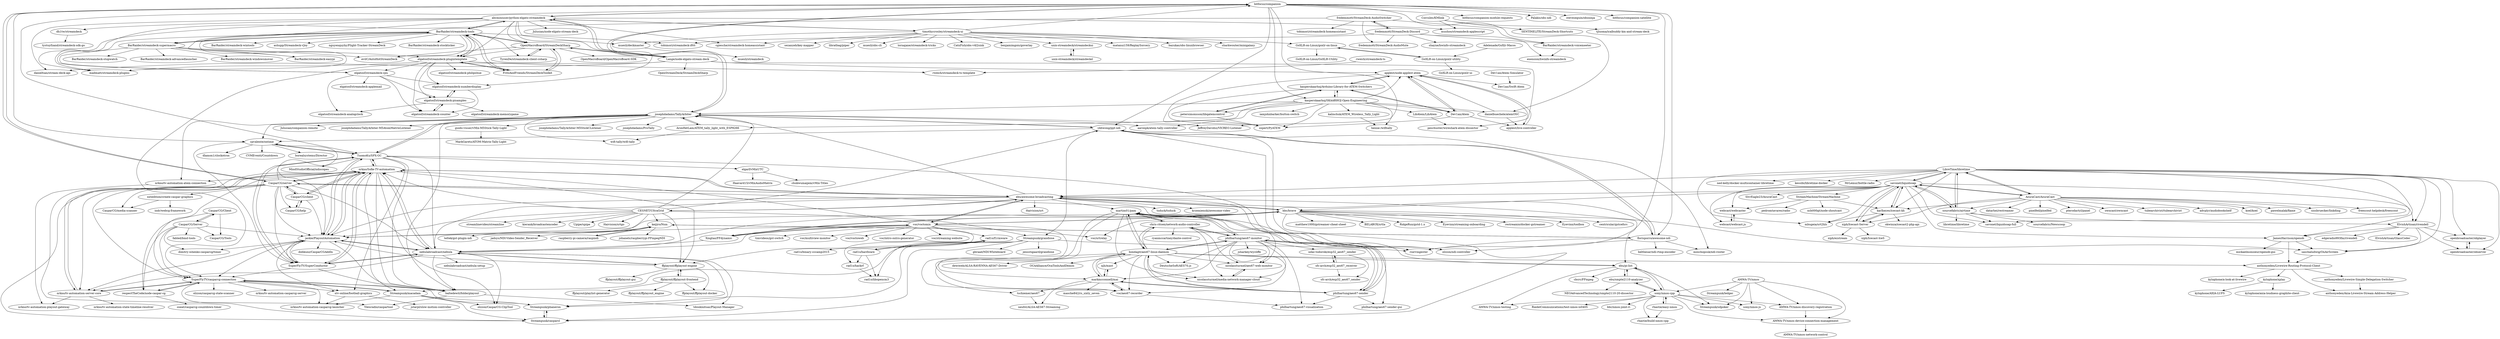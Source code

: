 digraph G {
"bitfocus/companion" -> "josephdadams/TallyArbiter"
"bitfocus/companion" -> "bitfocus/companion-module-requests"
"bitfocus/companion" -> "CasparCG/server"
"bitfocus/companion" -> "ykhwong/ppt-ndi"
"bitfocus/companion" -> "TuomoKu/SPX-GC"
"bitfocus/companion" -> "cpvalente/ontime"
"bitfocus/companion" -> "abcminiuser/python-elgato-streamdeck"
"bitfocus/companion" -> "JeffreyDavidsz/VICREO-Listener"
"bitfocus/companion" -> "danielbuechele/atemOSC"
"bitfocus/companion" -> "kasperskaarhoj/SKAARHOJ-Open-Engineering"
"bitfocus/companion" -> "Palakis/obs-ndi" ["e"=1]
"bitfocus/companion" -> "rse/vingester" ["e"=1]
"bitfocus/companion" -> "florisporro/awesome-ndi"
"bitfocus/companion" -> "steveseguin/obsninja" ["e"=1]
"bitfocus/companion" -> "bitfocus/companion-satellite"
"fredemmott/StreamDeck-AudioSwitcher" -> "fredemmott/StreamDeck-AudioMute"
"fredemmott/StreamDeck-AudioSwitcher" -> "fredemmott/StreamDeck-Discord"
"fredemmott/StreamDeck-AudioSwitcher" -> "BarRaider/streamdeck-voicemeeter"
"fredemmott/StreamDeck-AudioSwitcher" -> "madmatt/streamdeck-plugins"
"fredemmott/StreamDeck-AudioSwitcher" -> "tobimori/streamdeck-homeassistant" ["e"=1]
"BarRaider/streamdeck-tools" -> "OpenMacroBoard/StreamDeckSharp"
"BarRaider/streamdeck-tools" -> "elgatosf/streamdeck-plugintemplate"
"BarRaider/streamdeck-tools" -> "TyrenDe/streamdeck-client-csharp"
"BarRaider/streamdeck-tools" -> "BarRaider/streamdeck-supermacro"
"BarRaider/streamdeck-tools" -> "FritzAndFriends/StreamDeckToolkit"
"BarRaider/streamdeck-tools" -> "BarRaider/streamdeck-wintools"
"BarRaider/streamdeck-tools" -> "BarRaider/streamdeck-easypi"
"BarRaider/streamdeck-tools" -> "ashupp/Streamdeck-vJoy" ["e"=1]
"BarRaider/streamdeck-tools" -> "evilC/AutoHotStreamDeck"
"BarRaider/streamdeck-tools" -> "nguyenquyhy/Flight-Tracker-StreamDeck" ["e"=1]
"BarRaider/streamdeck-tools" -> "madmatt/streamdeck-plugins"
"BarRaider/streamdeck-tools" -> "tobimori/streamdeck-ifttt"
"BarRaider/streamdeck-tools" -> "elgatosf/streamdeck-cpu"
"BarRaider/streamdeck-tools" -> "BarRaider/streamdeck-stockticker"
"BarRaider/streamdeck-tools" -> "abcminiuser/python-elgato-streamdeck"
"rweich/streamdeck-ts" -> "rweich/streamdeck-ts-template"
"savonet/liquidsoap" -> "karlheyes/icecast-kh"
"savonet/liquidsoap" -> "LibreTime/libretime"
"savonet/liquidsoap" -> "xiph/Icecast-Server"
"savonet/liquidsoap" -> "AzuraCast/AzuraCast"
"savonet/liquidsoap" -> "savonet/liquidsoap-full"
"savonet/liquidsoap" -> "mbugeia/srt2hls"
"savonet/liquidsoap" -> "webcast/webcaster"
"savonet/liquidsoap" -> "sourcefabric/airtime"
"savonet/liquidsoap" -> "ebu/awesome-broadcasting"
"savonet/liquidsoap" -> "StreamMachine/StreamMachine"
"savonet/liquidsoap" -> "ElvishArtisan/rivendell"
"savonet/liquidsoap" -> "webcast/webcast.js"
"savonet/liquidsoap" -> "JamesHarrison/openob"
"savonet/liquidsoap" -> "bbc/brave"
"savonet/liquidsoap" -> "SlvrEagle23/AzuraCast"
"AzuraCast/AzuraCast" -> "LibreTime/libretime"
"AzuraCast/AzuraCast" -> "savonet/liquidsoap"
"AzuraCast/AzuraCast" -> "pterodactyl/panel" ["e"=1]
"AzuraCast/AzuraCast" -> "sourcefabric/airtime"
"AzuraCast/AzuraCast" -> "owncast/owncast" ["e"=1]
"AzuraCast/AzuraCast" -> "karlheyes/icecast-kh"
"AzuraCast/AzuraCast" -> "tubearchivist/tubearchivist" ["e"=1]
"AzuraCast/AzuraCast" -> "advplyr/audiobookshelf" ["e"=1]
"AzuraCast/AzuraCast" -> "koel/koel" ["e"=1]
"AzuraCast/AzuraCast" -> "pawelmalak/flame" ["e"=1]
"AzuraCast/AzuraCast" -> "sissbruecker/linkding" ["e"=1]
"AzuraCast/AzuraCast" -> "freescout-helpdesk/freescout" ["e"=1]
"AzuraCast/AzuraCast" -> "datarhei/restreamer" ["e"=1]
"AzuraCast/AzuraCast" -> "xiph/Icecast-Server"
"AzuraCast/AzuraCast" -> "pixelfed/pixelfed" ["e"=1]
"LibreTime/libretime" -> "sourcefabric/airtime"
"LibreTime/libretime" -> "savonet/liquidsoap"
"LibreTime/libretime" -> "ned-kelly/docker-multicontainer-libretime"
"LibreTime/libretime" -> "AzuraCast/AzuraCast"
"LibreTime/libretime" -> "ElvishArtisan/rivendell"
"LibreTime/libretime" -> "kessibi/libretime-docker"
"LibreTime/libretime" -> "karlheyes/icecast-kh"
"LibreTime/libretime" -> "JamesHarrison/openob"
"LibreTime/libretime" -> "mbugeia/srt2hls"
"LibreTime/libretime" -> "openbroadcaster/obplayer"
"LibreTime/libretime" -> "saschaludwig/OnAirScreen"
"LibreTime/libretime" -> "ebu/awesome-broadcasting"
"LibreTime/libretime" -> "openbroadcaster/observer"
"LibreTime/libretime" -> "savonet/liquidsoap-full"
"LibreTime/libretime" -> "MrLemur/bottle-radio"
"ebu/awesome-broadcasting" -> "nrkno/Sofie-TV-automation"
"ebu/awesome-broadcasting" -> "jaskie/PlayoutAutomation"
"ebu/awesome-broadcasting" -> "bbc/brave"
"ebu/awesome-broadcasting" -> "ebu/pi-list"
"ebu/awesome-broadcasting" -> "CasparCG/server"
"ebu/awesome-broadcasting" -> "tsduck/tsduck" ["e"=1]
"ebu/awesome-broadcasting" -> "krzemienski/awesome-video" ["e"=1]
"ebu/awesome-broadcasting" -> "nebulabroadcast/nebula"
"ebu/awesome-broadcasting" -> "Haivision/srt" ["e"=1]
"ebu/awesome-broadcasting" -> "voc/voctomix"
"ebu/awesome-broadcasting" -> "saschaludwig/OnAirScreen"
"ebu/awesome-broadcasting" -> "florisporro/awesome-ndi"
"ebu/awesome-broadcasting" -> "martim01/pam"
"ebu/awesome-broadcasting" -> "CESNET/UltraGrid"
"ebu/awesome-broadcasting" -> "josephdadams/TallyArbiter"
"rad1o/f1rmware" -> "rad1o/hardware"
"rad1o/f1rmware" -> "rad1o/binary-cccamp2015"
"rad1o/f1rmware" -> "rad1o/hackrf"
"rad1o/f1rmware" -> "rad1o/libopencm3"
"sourcefabric/airtime" -> "LibreTime/libretime"
"sourcefabric/airtime" -> "ElvishArtisan/rivendell"
"sourcefabric/airtime" -> "savonet/liquidsoap-full"
"sourcefabric/airtime" -> "savonet/liquidsoap"
"sourcefabric/airtime" -> "sourcefabric/Newscoop" ["e"=1]
"sourcefabric/airtime" -> "libretime/libretime"
"ElvishArtisan/rivendell" -> "edgeradio993fm/rivendell"
"ElvishArtisan/rivendell" -> "ElvishArtisan/GlassCoder"
"ElvishArtisan/rivendell" -> "openbroadcaster/observer"
"ElvishArtisan/rivendell" -> "openbroadcaster/obplayer"
"ElvishArtisan/rivendell" -> "JamesHarrison/openob"
"ElvishArtisan/rivendell" -> "saschaludwig/OnAirScreen"
"ffplayout/ffplayout-frontend" -> "ffplayout/ffplayout-engine"
"ffplayout/ffplayout-frontend" -> "ffplayout/playlist-generator"
"ffplayout/ffplayout-frontend" -> "ffplayout/ffplayout-docker"
"ffplayout/ffplayout-frontend" -> "ffplayout/ffplayout_engine"
"Streampunk/macadam" -> "SuperFlyTV/casparcg-connection"
"Streampunk/macadam" -> "olzzon/CasparCG-ClipTool"
"Streampunk/macadam" -> "Streampunk/phaneron"
"Streampunk/macadam" -> "Streampunk/casparcl"
"Streampunk/macadam" -> "nrkno/tv-automation-casparcg-launcher"
"Corcules/KMlink" -> "tjluoma/icalbuddy-km-and-stream-deck"
"Corcules/KMlink" -> "SENTINELITE/StreamDeck-Shortcuts"
"Corcules/KMlink" -> "mushoo/streamdeck-applescript"
"muesli/deckmaster" -> "muesli/streamdeck"
"ffplayout/ffplayout-engine" -> "ffplayout/ffplayout-frontend"
"ffplayout/ffplayout-engine" -> "ffplayout/ffplayout-gui"
"ffplayout/ffplayout-engine" -> "ffplayout/ffplayout-docker"
"ffplayout/ffplayout-engine" -> "nebulabroadcast/nebula"
"ffplayout/ffplayout-engine" -> "jaskie/PlayoutAutomation"
"Lange/node-elgato-stream-deck" -> "danieltian/stream-deck-api"
"Lange/node-elgato-stream-deck" -> "abcminiuser/python-elgato-streamdeck"
"Lange/node-elgato-stream-deck" -> "OpenStreamDeck/StreamDeckSharp"
"Lange/node-elgato-stream-deck" -> "SuperFlyTV/casparcg-connection"
"Lange/node-elgato-stream-deck" -> "OpenMacroBoard/StreamDeckSharp"
"Lange/node-elgato-stream-deck" -> "applest/node-applest-atem"
"Lange/node-elgato-stream-deck" -> "peschuster/wireshark-atem-dissector"
"abcminiuser/python-elgato-streamdeck" -> "timothycrosley/streamdeck-ui"
"abcminiuser/python-elgato-streamdeck" -> "Lange/node-elgato-stream-deck"
"abcminiuser/python-elgato-streamdeck" -> "elgatosf/streamdeck-plugintemplate"
"abcminiuser/python-elgato-streamdeck" -> "BarRaider/streamdeck-supermacro"
"abcminiuser/python-elgato-streamdeck" -> "OpenMacroBoard/StreamDeckSharp"
"abcminiuser/python-elgato-streamdeck" -> "BarRaider/streamdeck-tools"
"abcminiuser/python-elgato-streamdeck" -> "bitfocus/companion"
"abcminiuser/python-elgato-streamdeck" -> "muesli/deckmaster"
"abcminiuser/python-elgato-streamdeck" -> "cgiesche/streamdeck-homeassistant" ["e"=1]
"abcminiuser/python-elgato-streamdeck" -> "danieltian/stream-deck-api"
"abcminiuser/python-elgato-streamdeck" -> "mushoo/streamdeck-applescript"
"abcminiuser/python-elgato-streamdeck" -> "elgatosf/streamdeck-numberdisplay"
"abcminiuser/python-elgato-streamdeck" -> "Julusian/node-elgato-stream-deck"
"abcminiuser/python-elgato-streamdeck" -> "madmatt/streamdeck-plugins"
"abcminiuser/python-elgato-streamdeck" -> "dh1tw/streamdeck"
"sfc-arch/esp32_aes67_receiver" -> "sfc-arch/esp32_aes67_sender"
"sfc-arch/esp32_aes67_receiver" -> "ndac-todoroki/esp32_aes67_sender"
"CasparCG/Client" -> "CasparCG/Server"
"CasparCG/Client" -> "respectTheCode/node-caspar-cg"
"CasparCG/Client" -> "CasparCG/Tools"
"JamesHarrison/openob" -> "mickaelmonsieur/openob-gui"
"JamesHarrison/openob" -> "saschaludwig/OnAirScreen"
"JamesHarrison/openob" -> "anthonyeden/Livewire-Routing-Protocol-Client"
"GoXLR-on-Linux/goxlr-utility" -> "GoXLR-on-Linux/goxlr-on-linux"
"GoXLR-on-Linux/goxlr-utility" -> "GoXLR-on-Linux/goxlr-ui"
"CasparCG/server" -> "CasparCG/client"
"CasparCG/server" -> "nrkno/Sofie-TV-automation"
"CasparCG/server" -> "SuperFlyTV/SuperConductor"
"CasparCG/server" -> "CasparCG/help"
"CasparCG/server" -> "TuomoKu/SPX-GC"
"CasparCG/server" -> "nxtedition/create-caspar-graphics"
"CasparCG/server" -> "SuperFlyTV/casparcg-connection"
"CasparCG/server" -> "jaskie/PlayoutAutomation"
"CasparCG/server" -> "nrkno/tv-automation-server-core"
"CasparCG/server" -> "nebulabroadcast/nebula"
"CasparCG/server" -> "ebu/awesome-broadcasting"
"CasparCG/server" -> "bitfocus/companion"
"CasparCG/server" -> "olzzon/ndi-controller"
"CasparCG/server" -> "CasparCG/media-scanner"
"CasparCG/server" -> "Streampunk/casparcl"
"Xingtao/FFdynamic" -> "bbc/brave"
"Xingtao/FFdynamic" -> "voc/voctomix"
"Xingtao/FFdynamic" -> "nebulabroadcast/nebula"
"timothycrosley/streamdeck-ui" -> "abcminiuser/python-elgato-streamdeck"
"timothycrosley/streamdeck-ui" -> "muesli/deckmaster"
"timothycrosley/streamdeck-ui" -> "muesli/obs-cli" ["e"=1]
"timothycrosley/streamdeck-ui" -> "lornajane/streamdeck-tricks"
"timothycrosley/streamdeck-ui" -> "cgiesche/streamdeck-homeassistant" ["e"=1]
"timothycrosley/streamdeck-ui" -> "CatxFish/obs-v4l2sink" ["e"=1]
"timothycrosley/streamdeck-ui" -> "benjamimgois/goverlay" ["e"=1]
"timothycrosley/streamdeck-ui" -> "matanui159/ReplaySorcery" ["e"=1]
"timothycrosley/streamdeck-ui" -> "bitfocus/companion"
"timothycrosley/streamdeck-ui" -> "bazukas/obs-linuxbrowser" ["e"=1]
"timothycrosley/streamdeck-ui" -> "unix-streamdeck/streamdeckui"
"timothycrosley/streamdeck-ui" -> "sharkwouter/minigalaxy" ["e"=1]
"timothycrosley/streamdeck-ui" -> "sezanzeb/key-mapper" ["e"=1]
"timothycrosley/streamdeck-ui" -> "GoXLR-on-Linux/goxlr-on-linux"
"timothycrosley/streamdeck-ui" -> "libratbag/piper" ["e"=1]
"Streampunk/grandiose" -> "jensstigaard/grandiose"
"Streampunk/grandiose" -> "Streampunk/macadam"
"Streampunk/grandiose" -> "Streampunk/phaneron"
"Streampunk/grandiose" -> "rse/vingester" ["e"=1]
"Streampunk/grandiose" -> "gbraad/NDI-Whiteboard"
"Streampunk/grandiose" -> "Streampunk/casparcl"
"Streampunk/phaneron" -> "Streampunk/casparcl"
"fredemmott/StreamDeck-Discord" -> "fredemmott/StreamDeck-AudioSwitcher"
"fredemmott/StreamDeck-Discord" -> "fredemmott/StreamDeck-AudioMute"
"fredemmott/StreamDeck-Discord" -> "exension/hwinfo-streamdeck"
"fredemmott/StreamDeck-Discord" -> "BarRaider/streamdeck-voicemeeter"
"fredemmott/StreamDeck-Discord" -> "tobimori/streamdeck-ifttt"
"fredemmott/StreamDeck-Discord" -> "shayne/hwinfo-streamdeck"
"ykhwong/ppt-ndi" -> "florisporro/awesome-ndi"
"ykhwong/ppt-ndi" -> "josephdadams/TallyArbiter"
"ykhwong/ppt-ndi" -> "rse/vingester" ["e"=1]
"ykhwong/ppt-ndi" -> "olzzon/ndi-controller"
"ykhwong/ppt-ndi" -> "moschopsuk/ndi-router"
"ykhwong/ppt-ndi" -> "Streampunk/grandiose"
"ykhwong/ppt-ndi" -> "cpvalente/ontime"
"OpenMacroBoard/StreamDeckSharp" -> "TyrenDe/streamdeck-client-csharp"
"OpenMacroBoard/StreamDeckSharp" -> "BarRaider/streamdeck-tools"
"OpenMacroBoard/StreamDeckSharp" -> "FritzAndFriends/StreamDeckToolkit"
"OpenMacroBoard/StreamDeckSharp" -> "OpenMacroBoard/OpenMacroBoard.SDK"
"OpenMacroBoard/StreamDeckSharp" -> "evilC/AutoHotStreamDeck"
"OpenMacroBoard/StreamDeckSharp" -> "elgatosf/streamdeck-plugintemplate"
"OpenMacroBoard/StreamDeckSharp" -> "Lange/node-elgato-stream-deck"
"CasparCG/client" -> "CasparCG/server"
"CasparCG/client" -> "CasparCG/help"
"CasparCG/client" -> "nrkno/Sofie-TV-automation"
"CasparCG/client" -> "jaskie/PlayoutAutomation"
"CasparCG/help" -> "CasparCG/client"
"guido-visser/vMix-M5Stick-Tally-Light" -> "MarkGaretz/ATOM-Matrix-Tally-Light"
"elgatosf/streamdeck-plugintemplate" -> "elgatosf/streamdeck-pisamples"
"elgatosf/streamdeck-plugintemplate" -> "FritzAndFriends/StreamDeckToolkit"
"elgatosf/streamdeck-plugintemplate" -> "BarRaider/streamdeck-tools"
"elgatosf/streamdeck-plugintemplate" -> "elgatosf/streamdeck-cpu"
"elgatosf/streamdeck-plugintemplate" -> "elgatosf/streamdeck-counter"
"elgatosf/streamdeck-plugintemplate" -> "madmatt/streamdeck-plugins"
"elgatosf/streamdeck-plugintemplate" -> "elgatosf/streamdeck-numberdisplay"
"elgatosf/streamdeck-plugintemplate" -> "rweich/streamdeck-ts-template"
"elgatosf/streamdeck-plugintemplate" -> "elgatosf/streamdeck-philipshue" ["e"=1]
"chris-ritsen/network-audio-controller" -> "ryanmccartney/dante-control"
"chris-ritsen/network-audio-controller" -> "nicolassturmel/media-network-manager-cloud"
"chris-ritsen/network-audio-controller" -> "philhartung/aes67-monitor"
"chris-ritsen/network-audio-controller" -> "bondagit/aes67-linux-daemon"
"chris-ritsen/network-audio-controller" -> "martim01/pam"
"chris-ritsen/network-audio-controller" -> "nicolassturmel/aes67-web-monitor"
"xiph/Icecast-Server" -> "karlheyes/icecast-kh"
"xiph/Icecast-Server" -> "xiph/ezstream"
"xiph/Icecast-Server" -> "savonet/liquidsoap"
"xiph/Icecast-Server" -> "xiph/Icecast-IceS"
"voc/voctomix" -> "bbc/brave"
"voc/voctomix" -> "timvideos/gst-switch"
"voc/voctomix" -> "Xingtao/FFdynamic"
"voc/voctomix" -> "voc/multiview-monitor"
"voc/voctomix" -> "voc/voctoweb"
"voc/voctomix" -> "nrkno/Sofie-TV-automation"
"voc/voctomix" -> "ebu/awesome-broadcasting"
"voc/voctomix" -> "voc/srtrelay" ["e"=1]
"voc/voctomix" -> "ffplayout/ffplayout-engine"
"voc/voctomix" -> "jaskie/PlayoutAutomation"
"voc/voctomix" -> "rad1o/f1rmware"
"voc/voctomix" -> "voc/intro-outro-generator"
"voc/voctomix" -> "voc/streaming-website"
"voc/voctomix" -> "nebulabroadcast/nebula"
"voc/voctomix" -> "voc/aes67-recorder"
"CESNET/UltraGrid" -> "streamlinevideo/streamline" ["e"=1]
"CESNET/UltraGrid" -> "ykhwong/ppt-ndi"
"CESNET/UltraGrid" -> "josephdadams/TallyArbiter"
"CESNET/UltraGrid" -> "jaskie/PlayoutAutomation"
"CESNET/UltraGrid" -> "kierank/broadcastencoder" ["e"=1]
"CESNET/UltraGrid" -> "teltek/gst-plugin-ndi" ["e"=1]
"CESNET/UltraGrid" -> "Upipe/upipe"
"CESNET/UltraGrid" -> "ebu/awesome-broadcasting"
"CESNET/UltraGrid" -> "Haivision/srtgo" ["e"=1]
"CESNET/UltraGrid" -> "keijiro/Nsm"
"CESNET/UltraGrid" -> "ffplayout/ffplayout-engine"
"CESNET/UltraGrid" -> "Streampunk/grandiose"
"CESNET/UltraGrid" -> "nrkno/Sofie-TV-automation"
"nicolassturmel/media-network-manager-cloud" -> "nicolassturmel/aes67-web-monitor"
"philhartung/aes67-monitor" -> "philhartung/aes67-sender"
"philhartung/aes67-monitor" -> "bondagit/aes67-linux-daemon"
"philhartung/aes67-monitor" -> "philhartung/aes67-sender-gui"
"philhartung/aes67-monitor" -> "markmcconnell/mai"
"philhartung/aes67-monitor" -> "voc/aes67-recorder"
"philhartung/aes67-monitor" -> "nicolassturmel/aes67-web-monitor"
"philhartung/aes67-monitor" -> "philhartung/aes67-visualization"
"philhartung/aes67-monitor" -> "chris-ritsen/network-audio-controller"
"philhartung/aes67-monitor" -> "martim01/pam"
"philhartung/aes67-monitor" -> "jsharkey/wycliffe"
"philhartung/aes67-monitor" -> "ndac-todoroki/esp32_aes67_sender"
"philhartung/aes67-monitor" -> "DeutscheSoft/AES70.js"
"philhartung/aes67-monitor" -> "nicolassturmel/media-network-manager-cloud"
"voc/aes67-recorder" -> "markmcconnell/mai"
"voc/aes67-recorder" -> "philhartung/aes67-visualization"
"nxtedition/create-caspar-graphics" -> "CasparCG/media-scanner"
"nxtedition/create-caspar-graphics" -> "indr/webcg-framework"
"bbc/brave" -> "Xingtao/FFdynamic"
"bbc/brave" -> "voc/voctomix"
"bbc/brave" -> "voc/srtrelay" ["e"=1]
"bbc/brave" -> "matthew1000/gstreamer-cheat-sheet" ["e"=1]
"bbc/brave" -> "ebu/awesome-broadcasting"
"bbc/brave" -> "jaskie/PlayoutAutomation"
"bbc/brave" -> "BELABOX/srtla" ["e"=1]
"bbc/brave" -> "RidgeRun/gstd-1.x" ["e"=1]
"bbc/brave" -> "Eyevinn/streaming-onboarding" ["e"=1]
"bbc/brave" -> "restreamio/docker-gstreamer" ["e"=1]
"bbc/brave" -> "nebulabroadcast/nebula"
"bbc/brave" -> "Eyevinn/toolbox" ["e"=1]
"bbc/brave" -> "ebu/pi-list"
"bbc/brave" -> "Streampunk/casparcl"
"bbc/brave" -> "centricular/gstcefsrc"
"BarRaider/streamdeck-supermacro" -> "BarRaider/streamdeck-tools"
"BarRaider/streamdeck-supermacro" -> "BarRaider/streamdeck-advancedlauncher"
"BarRaider/streamdeck-supermacro" -> "elgatosf/streamdeck-plugintemplate"
"BarRaider/streamdeck-supermacro" -> "BarRaider/streamdeck-windowsmover"
"BarRaider/streamdeck-supermacro" -> "BarRaider/streamdeck-easypi"
"BarRaider/streamdeck-supermacro" -> "elgatosf/streamdeck-cpu"
"BarRaider/streamdeck-supermacro" -> "evilC/AutoHotStreamDeck"
"BarRaider/streamdeck-supermacro" -> "BarRaider/streamdeck-stopwatch"
"TuomoKu/SPX-GC" -> "SuperFlyTV/SuperConductor"
"TuomoKu/SPX-GC" -> "baltedewit/folderplayout"
"TuomoKu/SPX-GC" -> "nrkno/Sofie-TV-automation"
"TuomoKu/SPX-GC" -> "rse/vingester" ["e"=1]
"TuomoKu/SPX-GC" -> "jaskie/PlayoutAutomation"
"TuomoKu/SPX-GC" -> "elgarf/vMixUTC"
"TuomoKu/SPX-GC" -> "nebulabroadcast/nebula"
"TuomoKu/SPX-GC" -> "josephdadams/TallyArbiter"
"TuomoKu/SPX-GC" -> "cpvalente/ontime"
"TuomoKu/SPX-GC" -> "MindStudioOfficial/ndiscopes"
"TuomoKu/SPX-GC" -> "xtv-online/football-graphics"
"kasperskaarhoj/SKAARHOJ-Open-Engineering" -> "kasperskaarhoj/Arduino-Library-for-ATEM-Switchers"
"kasperskaarhoj/SKAARHOJ-Open-Engineering" -> "Dev1an/Atem"
"kasperskaarhoj/SKAARHOJ-Open-Engineering" -> "kalinchuk/ATEM_Wireless_Tally_Light"
"kasperskaarhoj/SKAARHOJ-Open-Engineering" -> "petersimonsson/libqatemcontrol"
"kasperskaarhoj/SKAARHOJ-Open-Engineering" -> "LibAtem/LibAtem"
"kasperskaarhoj/SKAARHOJ-Open-Engineering" -> "danielbuechele/atemOSC"
"kasperskaarhoj/SKAARHOJ-Open-Engineering" -> "henne-/wifitally"
"kasperskaarhoj/SKAARHOJ-Open-Engineering" -> "AronHetLam/ATEM_tally_light_with_ESP8266"
"kasperskaarhoj/SKAARHOJ-Open-Engineering" -> "iamjohnbarker/button-switch"
"kasperskaarhoj/SKAARHOJ-Open-Engineering" -> "josephdadams/TallyArbiter"
"kasperskaarhoj/SKAARHOJ-Open-Engineering" -> "applest/node-applest-atem"
"kasperskaarhoj/SKAARHOJ-Open-Engineering" -> "sxpert/PyATEM"
"kasperskaarhoj/SKAARHOJ-Open-Engineering" -> "aaronpk/atem-tally-controller"
"ebu/pi-list" -> "ebu/smpte2110-analyzer"
"ebu/pi-list" -> "sony/nmos-cpp"
"ebu/pi-list" -> "Streampunk/sdpoker"
"ebu/pi-list" -> "cbcrc/FFmpeg"
"ebu/pi-list" -> "AMWA-TV/nmos-testing"
"saschaludwig/OnAirScreen" -> "anthonyeden/Livewire-Routing-Protocol-Client"
"CasparCG/Server" -> "CasparCG/Client"
"CasparCG/Server" -> "respectTheCode/node-caspar-cg"
"CasparCG/Server" -> "SuperFlyTV/casparcg-connection"
"CasparCG/Server" -> "jaskie/PlayoutAutomation"
"CasparCG/Server" -> "CasparCG/Tools"
"CasparCG/Server" -> "dimitry-ishenko-casparcg/timer"
"CasparCG/Server" -> "fabled/bmd-tools"
"applest/node-applest-atem" -> "applest/live-controller"
"applest/node-applest-atem" -> "Dev1an/Atem"
"applest/node-applest-atem" -> "kasperskaarhoj/Arduino-Library-for-ATEM-Switchers"
"applest/node-applest-atem" -> "sxpert/PyATEM"
"applest/node-applest-atem" -> "Dev1an/Swift-Atem"
"jaskie/PlayoutAutomation" -> "baltedewit/folderplayout"
"jaskie/PlayoutAutomation" -> "nrkno/Sofie-TV-automation"
"jaskie/PlayoutAutomation" -> "nebulabroadcast/nebula"
"jaskie/PlayoutAutomation" -> "nrkno/tv-automation-server-core"
"jaskie/PlayoutAutomation" -> "SuperFlyTV/casparcg-connection"
"jaskie/PlayoutAutomation" -> "SuperFlyTV/SuperConductor"
"jaskie/PlayoutAutomation" -> "xtv-online/football-graphics"
"jaskie/PlayoutAutomation" -> "didikunz/CasparCGAddIn"
"jaskie/PlayoutAutomation" -> "TuomoKu/SPX-GC"
"jaskie/PlayoutAutomation" -> "dimitry-ishenko-casparcg/timer"
"respectTheCode/node-caspar-cg" -> "sneat/casparcg-countdown-timer"
"respectTheCode/node-caspar-cg" -> "SuperFlyTV/casparcg-connection"
"florisporro/awesome-ndi" -> "ykhwong/ppt-ndi"
"florisporro/awesome-ndi" -> "keijiro/Nsm"
"florisporro/awesome-ndi" -> "rse/vingester" ["e"=1]
"florisporro/awesome-ndi" -> "moschopsuk/ndi-router"
"florisporro/awesome-ndi" -> "belthesar/ndi-rtmp-encoder"
"florisporro/awesome-ndi" -> "olzzon/ndi-controller"
"nebulabroadcast/nebula" -> "jaskie/PlayoutAutomation"
"nebulabroadcast/nebula" -> "nrkno/Sofie-TV-automation"
"nebulabroadcast/nebula" -> "nebulabroadcast/nebula-setup"
"nebulabroadcast/nebula" -> "SuperFlyTV/SuperConductor"
"nebulabroadcast/nebula" -> "olzzon/CasparCG-ClipTool"
"nebulabroadcast/nebula" -> "nrkno/tv-automation-server-core"
"nebulabroadcast/nebula" -> "tdoukinitsas/Playout-Manager"
"nebulabroadcast/nebula" -> "ffplayout/ffplayout-engine"
"nebulabroadcast/nebula" -> "Streampunk/phaneron"
"nebulabroadcast/nebula" -> "baltedewit/folderplayout"
"nrkno/tv-automation-server-core" -> "nrkno/Sofie-TV-automation"
"nrkno/tv-automation-server-core" -> "SuperFlyTV/casparcg-connection"
"nrkno/tv-automation-server-core" -> "nrkno/tv-automation-playout-gateway"
"nrkno/tv-automation-server-core" -> "nrkno/tv-automation-state-timeline-resolver"
"xtv-online/football-graphics" -> "jstarpl/slow-motion-controller"
"xtv-online/football-graphics" -> "nrkno/tv-automation-casparcg-launcher"
"Dev1an/Atem-Simulator" -> "Dev1an/Swift-Atem"
"karlheyes/icecast-kh" -> "savonet/liquidsoap"
"karlheyes/icecast-kh" -> "xiph/Icecast-Server"
"karlheyes/icecast-kh" -> "mbugeia/srt2hls"
"karlheyes/icecast-kh" -> "okwinza/icecast2-php-api"
"BarRaider/streamdeck-voicemeeter" -> "exension/hwinfo-streamdeck"
"martim01/pam" -> "voc/aes67-recorder"
"martim01/pam" -> "nicolassturmel/aes67-web-monitor"
"martim01/pam" -> "bondagit/aes67-linux-daemon"
"martim01/pam" -> "markmcconnell/mai"
"martim01/pam" -> "nicolassturmel/media-network-manager-cloud"
"martim01/pam" -> "philhartung/aes67-sender"
"martim01/pam" -> "chris-ritsen/network-audio-controller"
"martim01/pam" -> "philhartung/aes67-monitor"
"rad1o/hardware" -> "rad1o/f1rmware"
"rad1o/hardware" -> "rad1o/libopencm3"
"rad1o/hardware" -> "rad1o/hackrf"
"anthonyeden/Livewire-Routing-Protocol-Client" -> "anthonyeden/Livewire-Simple-Delegation-Switcher"
"anthonyeden/Livewire-Routing-Protocol-Client" -> "anthonyeden/Axia-Livewire-Stream-Address-Helper"
"anthonyeden/Livewire-Routing-Protocol-Client" -> "kylophone/a-look-at-livewire"
"anthonyeden/Livewire-Routing-Protocol-Client" -> "kylophone/xplay"
"anthonyeden/Livewire-Simple-Delegation-Switcher" -> "anthonyeden/Axia-Livewire-Stream-Address-Helper"
"FritzAndFriends/StreamDeckToolkit" -> "elgatosf/streamdeck-plugintemplate"
"FritzAndFriends/StreamDeckToolkit" -> "OpenMacroBoard/StreamDeckSharp"
"FritzAndFriends/StreamDeckToolkit" -> "BarRaider/streamdeck-tools"
"danielbuechele/atemOSC" -> "applest/node-applest-atem"
"danielbuechele/atemOSC" -> "applest/live-controller"
"josephdadams/TallyArbiter" -> "josephdadams/TallyArbiter-M5StickCListener"
"josephdadams/TallyArbiter" -> "ykhwong/ppt-ndi"
"josephdadams/TallyArbiter" -> "josephdadams/ProTally"
"josephdadams/TallyArbiter" -> "baltedewit/folderplayout"
"josephdadams/TallyArbiter" -> "guido-visser/vMix-M5Stick-Tally-Light"
"josephdadams/TallyArbiter" -> "bitfocus/companion"
"josephdadams/TallyArbiter" -> "Julusian/companion-remote"
"josephdadams/TallyArbiter" -> "TuomoKu/SPX-GC"
"josephdadams/TallyArbiter" -> "wifi-tally/wifi-tally"
"josephdadams/TallyArbiter" -> "josephdadams/TallyArbiter-M5AtomMatrixListener"
"josephdadams/TallyArbiter" -> "cpvalente/ontime"
"josephdadams/TallyArbiter" -> "nrkno/tv-automation-atem-connection"
"josephdadams/TallyArbiter" -> "AronHetLam/ATEM_tally_light_with_ESP8266"
"josephdadams/TallyArbiter" -> "aaronpk/atem-tally-controller"
"josephdadams/TallyArbiter" -> "JeffreyDavidsz/VICREO-Listener"
"GoXLR-on-Linux/goxlr-on-linux" -> "GoXLR-on-Linux/goxlr-utility"
"GoXLR-on-Linux/goxlr-on-linux" -> "GoXLR-on-Linux/GoXLR-Utility"
"Adelenade/GoXlr-Macos" -> "GoXLR-on-Linux/goxlr-utility"
"TyrenDe/streamdeck-client-csharp" -> "OpenMacroBoard/StreamDeckSharp"
"StreamMachine/StreamMachine" -> "pedromtavares/radio" ["e"=1]
"StreamMachine/StreamMachine" -> "ncb000gt/node-shoutcast"
"StreamMachine/StreamMachine" -> "webcast/webcaster"
"StreamMachine/StreamMachine" -> "karlheyes/icecast-kh"
"elgatosf/streamdeck-numberdisplay" -> "elgatosf/streamdeck-pisamples"
"elgatosf/streamdeck-numberdisplay" -> "elgatosf/streamdeck-counter"
"AronHetLam/ATEM_tally_light_with_ESP8266" -> "wifi-tally/wifi-tally"
"AronHetLam/ATEM_tally_light_with_ESP8266" -> "josephdadams/TallyArbiter"
"openbroadcaster/obplayer" -> "openbroadcaster/observer"
"nrkno/tv-automation-atem-connection" -> "nrkno/tv-automation-playout-gateway"
"raspberry-pi-camera/raspindi" -> "keijiro/Nsm"
"nrkno/Sofie-TV-automation" -> "nrkno/tv-automation-server-core"
"nrkno/Sofie-TV-automation" -> "jaskie/PlayoutAutomation"
"nrkno/Sofie-TV-automation" -> "SuperFlyTV/SuperConductor"
"nrkno/Sofie-TV-automation" -> "nebulabroadcast/nebula"
"nrkno/Sofie-TV-automation" -> "SuperFlyTV/casparcg-connection"
"nrkno/Sofie-TV-automation" -> "baltedewit/folderplayout"
"nrkno/Sofie-TV-automation" -> "CasparCG/server"
"nrkno/Sofie-TV-automation" -> "CasparCG/client"
"nrkno/Sofie-TV-automation" -> "TuomoKu/SPX-GC"
"nrkno/Sofie-TV-automation" -> "Yleisradio/caspartool"
"nrkno/Sofie-TV-automation" -> "nrkno/tv-automation-atem-connection"
"nrkno/Sofie-TV-automation" -> "olzzon/CasparCG-ClipTool"
"nrkno/Sofie-TV-automation" -> "ffplayout/ffplayout-engine"
"nrkno/Sofie-TV-automation" -> "ebu/awesome-broadcasting"
"nrkno/Sofie-TV-automation" -> "Streampunk/macadam"
"SuperFlyTV/casparcg-connection" -> "respectTheCode/node-caspar-cg"
"SuperFlyTV/casparcg-connection" -> "nrkno/tv-automation-server-core"
"SuperFlyTV/casparcg-connection" -> "Streampunk/phaneron"
"SuperFlyTV/casparcg-connection" -> "Streampunk/casparcl"
"SuperFlyTV/casparcg-connection" -> "baltedewit/folderplayout"
"SuperFlyTV/casparcg-connection" -> "Streampunk/macadam"
"SuperFlyTV/casparcg-connection" -> "nrkno/tv-automation-casparcg-launcher"
"SuperFlyTV/casparcg-connection" -> "xtv-online/football-graphics"
"SuperFlyTV/casparcg-connection" -> "olzzon/casparcg-state-scanner"
"SuperFlyTV/casparcg-connection" -> "nrkno/tv-automation-casparcg-server"
"elgatosf/streamdeck-cpu" -> "elgatosf/streamdeck-counter"
"elgatosf/streamdeck-cpu" -> "elgatosf/streamdeck-pisamples"
"elgatosf/streamdeck-cpu" -> "elgatosf/streamdeck-analogclock"
"elgatosf/streamdeck-cpu" -> "elgatosf/streamdeck-numberdisplay"
"elgatosf/streamdeck-cpu" -> "elgatosf/streamdeck-applemail"
"cpvalente/ontime" -> "dlamon1/clockotron"
"cpvalente/ontime" -> "jaskie/PlayoutAutomation"
"cpvalente/ontime" -> "SuperFlyTV/SuperConductor"
"cpvalente/ontime" -> "CVMEventi/Countdown"
"cpvalente/ontime" -> "TuomoKu/SPX-GC"
"cpvalente/ontime" -> "borealsystems/Director"
"AMWA-TV/nmos" -> "AMWA-TV/nmos-discovery-registration"
"AMWA-TV/nmos" -> "AMWA-TV/nmos-device-connection-management"
"AMWA-TV/nmos" -> "Streampunk/ledger"
"AMWA-TV/nmos" -> "sony/nmos-cpp"
"AMWA-TV/nmos" -> "sony/nmos-js"
"AMWA-TV/nmos" -> "Streampunk/sdpoker"
"AMWA-TV/nmos-discovery-registration" -> "AMWA-TV/nmos-device-connection-management"
"dh1tw/streamdeck" -> "tystuyfzand/streamdeck-sdk-go"
"bondagit/aes67-linux-daemon" -> "markmcconnell/mai"
"bondagit/aes67-linux-daemon" -> "philhartung/aes67-monitor"
"bondagit/aes67-linux-daemon" -> "martim01/pam"
"bondagit/aes67-linux-daemon" -> "philhartung/aes67-sender"
"bondagit/aes67-linux-daemon" -> "voc/aes67-recorder"
"bondagit/aes67-linux-daemon" -> "dewiweb/ALSA-RAVENNA-AES67-Driver"
"bondagit/aes67-linux-daemon" -> "chris-ritsen/network-audio-controller"
"bondagit/aes67-linux-daemon" -> "njh/mast"
"bondagit/aes67-linux-daemon" -> "nicolassturmel/aes67-web-monitor"
"bondagit/aes67-linux-daemon" -> "nicolassturmel/media-network-manager-cloud"
"bondagit/aes67-linux-daemon" -> "tschiemer/aes67"
"bondagit/aes67-linux-daemon" -> "DeutscheSoft/AES70.js"
"bondagit/aes67-linux-daemon" -> "ebu/pi-list"
"bondagit/aes67-linux-daemon" -> "anthonyeden/Livewire-Routing-Protocol-Client"
"bondagit/aes67-linux-daemon" -> "OCAAlliance/OcaToolsAndDemos"
"markmcconnell/mai" -> "voc/aes67-recorder"
"markmcconnell/mai" -> "neufst/ALSA-AES67-Streaming"
"markmcconnell/mai" -> "tschiemer/aes67"
"markmcconnell/mai" -> "bondagit/aes67-linux-daemon"
"markmcconnell/mai" -> "philhartung/aes67-sender"
"markmcconnell/mai" -> "njh/mast"
"markmcconnell/mai" -> "masche842/rs_sixty_seven"
"philhartung/aes67-sender" -> "philhartung/aes67-monitor"
"philhartung/aes67-sender" -> "philhartung/aes67-sender-gui"
"philhartung/aes67-sender" -> "markmcconnell/mai"
"philhartung/aes67-sender" -> "bondagit/aes67-linux-daemon"
"philhartung/aes67-sender" -> "martim01/pam"
"philhartung/aes67-sender" -> "philhartung/aes67-visualization"
"unix-streamdeck/streamdeckd" -> "unix-streamdeck/streamdeckui"
"webcast/webcaster" -> "webcast/webcast.js"
"Dev1an/Atem" -> "applest/node-applest-atem"
"Dev1an/Atem" -> "sxpert/PyATEM"
"Dev1an/Atem" -> "kasperskaarhoj/Arduino-Library-for-ATEM-Switchers"
"Dev1an/Atem" -> "applest/live-controller"
"elgarf/vMixUTC" -> "chukwumaijem/vMix-Titles"
"elgarf/vMixUTC" -> "Haavard15/vMixAudioMatrix"
"SuperFlyTV/SuperConductor" -> "TuomoKu/SPX-GC"
"SuperFlyTV/SuperConductor" -> "baltedewit/folderplayout"
"SuperFlyTV/SuperConductor" -> "nrkno/Sofie-TV-automation"
"SuperFlyTV/SuperConductor" -> "SuperFlyTV/casparcg-connection"
"SuperFlyTV/SuperConductor" -> "nebulabroadcast/nebula"
"SuperFlyTV/SuperConductor" -> "jaskie/PlayoutAutomation"
"webcast/webcast.js" -> "webcast/webcaster"
"elgatosf/streamdeck-counter" -> "elgatosf/streamdeck-pisamples"
"elgatosf/streamdeck-pisamples" -> "elgatosf/streamdeck-counter"
"elgatosf/streamdeck-pisamples" -> "elgatosf/streamdeck-memorygame"
"elgatosf/streamdeck-pisamples" -> "elgatosf/streamdeck-analogclock"
"elgatosf/streamdeck-pisamples" -> "elgatosf/streamdeck-numberdisplay"
"LibAtem/LibAtem" -> "peschuster/wireshark-atem-dissector"
"keijiro/Nsm" -> "florisporro/awesome-ndi"
"keijiro/Nsm" -> "teltek/gst-plugin-ndi" ["e"=1]
"keijiro/Nsm" -> "johanels/raspberrypi-FFmpegNDI"
"keijiro/Nsm" -> "raspberry-pi-camera/raspindi"
"keijiro/Nsm" -> "jadsys/NDI-Video-Sender_Receiver"
"openbroadcaster/observer" -> "openbroadcaster/obplayer"
"njh/mast" -> "markmcconnell/mai"
"sony/nmos-cpp" -> "rhastie/easy-nmos"
"sony/nmos-cpp" -> "ebu/smpte2110-analyzer"
"sony/nmos-cpp" -> "ebu/pi-list"
"sony/nmos-cpp" -> "AMWA-TV/nmos-device-connection-management"
"sony/nmos-cpp" -> "sony/nmos-js"
"sony/nmos-cpp" -> "AMWA-TV/nmos-testing"
"sony/nmos-cpp" -> "AMWA-TV/nmos-discovery-registration"
"sony/nmos-cpp" -> "Streampunk/sdpoker"
"sony/nmos-cpp" -> "RiedelCommunications/test-nmos-is0405"
"sony/nmos-cpp" -> "bbc/nmos-joint-ri"
"sony/nmos-cpp" -> "rhastie/build-nmos-cpp"
"AMWA-TV/nmos-device-connection-management" -> "AMWA-TV/nmos-network-control"
"baltedewit/folderplayout" -> "tdoukinitsas/Playout-Manager"
"baltedewit/folderplayout" -> "Yleisradio/caspartool"
"rhastie/easy-nmos" -> "rhastie/build-nmos-cpp"
"rhastie/easy-nmos" -> "sony/nmos-cpp"
"Streampunk/casparcl" -> "Streampunk/phaneron"
"unix-streamdeck/streamdeckui" -> "unix-streamdeck/streamdeckd"
"ebu/smpte2110-analyzer" -> "ebu/pi-list"
"ebu/smpte2110-analyzer" -> "NEOAdvancedTechnology/smpte2110-20-dissector"
"ebu/smpte2110-analyzer" -> "sony/nmos-cpp"
"applest/live-controller" -> "applest/node-applest-atem"
"ndac-todoroki/esp32_aes67_sender" -> "sfc-arch/esp32_aes67_receiver"
"ndac-todoroki/esp32_aes67_sender" -> "sfc-arch/esp32_aes67_sender"
"petersimonsson/libqatemcontrol" -> "sxpert/PyATEM"
"petersimonsson/libqatemcontrol" -> "kasperskaarhoj/Arduino-Library-for-ATEM-Switchers"
"kylophone/xplay" -> "kylophone/axia-loudness-graphite-client"
"kylophone/xplay" -> "kylophone/AXIA-LUFS"
"nicolassturmel/aes67-web-monitor" -> "nicolassturmel/media-network-manager-cloud"
"tschiemer/aes67" -> "neufst/ALSA-AES67-Streaming"
"kasperskaarhoj/Arduino-Library-for-ATEM-Switchers" -> "Dev1an/Atem"
"kasperskaarhoj/Arduino-Library-for-ATEM-Switchers" -> "sxpert/PyATEM"
"kasperskaarhoj/Arduino-Library-for-ATEM-Switchers" -> "petersimonsson/libqatemcontrol"
"kasperskaarhoj/Arduino-Library-for-ATEM-Switchers" -> "applest/node-applest-atem"
"kasperskaarhoj/Arduino-Library-for-ATEM-Switchers" -> "kasperskaarhoj/SKAARHOJ-Open-Engineering"
"kalinchuk/ATEM_Wireless_Tally_Light" -> "henne-/wifitally"
"rad1o/hackrf" -> "rad1o/libopencm3"
"bitfocus/companion" ["l"="-36.002,-17.371"]
"josephdadams/TallyArbiter" ["l"="-35.956,-17.389"]
"bitfocus/companion-module-requests" ["l"="-36.036,-17.395"]
"CasparCG/server" ["l"="-35.917,-17.423"]
"ykhwong/ppt-ndi" ["l"="-35.956,-17.414"]
"TuomoKu/SPX-GC" ["l"="-35.908,-17.395"]
"cpvalente/ontime" ["l"="-35.931,-17.381"]
"abcminiuser/python-elgato-streamdeck" ["l"="-36.125,-17.34"]
"JeffreyDavidsz/VICREO-Listener" ["l"="-35.997,-17.395"]
"danielbuechele/atemOSC" ["l"="-36.019,-17.325"]
"kasperskaarhoj/SKAARHOJ-Open-Engineering" ["l"="-35.993,-17.316"]
"Palakis/obs-ndi" ["l"="-33.496,-16.46"]
"rse/vingester" ["l"="-33.459,-16.392"]
"florisporro/awesome-ndi" ["l"="-35.94,-17.401"]
"steveseguin/obsninja" ["l"="-33.488,-16.485"]
"bitfocus/companion-satellite" ["l"="-36.032,-17.369"]
"fredemmott/StreamDeck-AudioSwitcher" ["l"="-36.245,-17.257"]
"fredemmott/StreamDeck-AudioMute" ["l"="-36.272,-17.254"]
"fredemmott/StreamDeck-Discord" ["l"="-36.256,-17.234"]
"BarRaider/streamdeck-voicemeeter" ["l"="-36.281,-17.234"]
"madmatt/streamdeck-plugins" ["l"="-36.187,-17.308"]
"tobimori/streamdeck-homeassistant" ["l"="-38.953,40.127"]
"BarRaider/streamdeck-tools" ["l"="-36.178,-17.349"]
"OpenMacroBoard/StreamDeckSharp" ["l"="-36.147,-17.352"]
"elgatosf/streamdeck-plugintemplate" ["l"="-36.197,-17.346"]
"TyrenDe/streamdeck-client-csharp" ["l"="-36.153,-17.372"]
"BarRaider/streamdeck-supermacro" ["l"="-36.185,-17.382"]
"FritzAndFriends/StreamDeckToolkit" ["l"="-36.171,-17.332"]
"BarRaider/streamdeck-wintools" ["l"="-36.217,-17.334"]
"BarRaider/streamdeck-easypi" ["l"="-36.201,-17.383"]
"ashupp/Streamdeck-vJoy" ["l"="-44.375,16.052"]
"evilC/AutoHotStreamDeck" ["l"="-36.169,-17.371"]
"nguyenquyhy/Flight-Tracker-StreamDeck" ["l"="-45.13,14.978"]
"tobimori/streamdeck-ifttt" ["l"="-36.222,-17.285"]
"elgatosf/streamdeck-cpu" ["l"="-36.22,-17.376"]
"BarRaider/streamdeck-stockticker" ["l"="-36.198,-17.325"]
"rweich/streamdeck-ts" ["l"="-36.281,-17.346"]
"rweich/streamdeck-ts-template" ["l"="-36.248,-17.343"]
"savonet/liquidsoap" ["l"="-35.849,-17.63"]
"karlheyes/icecast-kh" ["l"="-35.848,-17.669"]
"LibreTime/libretime" ["l"="-35.87,-17.611"]
"xiph/Icecast-Server" ["l"="-35.862,-17.691"]
"AzuraCast/AzuraCast" ["l"="-35.889,-17.665"]
"savonet/liquidsoap-full" ["l"="-35.878,-17.631"]
"mbugeia/srt2hls" ["l"="-35.841,-17.649"]
"webcast/webcaster" ["l"="-35.804,-17.665"]
"sourcefabric/airtime" ["l"="-35.898,-17.63"]
"ebu/awesome-broadcasting" ["l"="-35.862,-17.479"]
"StreamMachine/StreamMachine" ["l"="-35.81,-17.69"]
"ElvishArtisan/rivendell" ["l"="-35.877,-17.59"]
"webcast/webcast.js" ["l"="-35.81,-17.649"]
"JamesHarrison/openob" ["l"="-35.832,-17.591"]
"bbc/brave" ["l"="-35.832,-17.493"]
"SlvrEagle23/AzuraCast" ["l"="-35.812,-17.631"]
"pterodactyl/panel" ["l"="-43.118,8.891"]
"owncast/owncast" ["l"="32.686,-26.237"]
"tubearchivist/tubearchivist" ["l"="-32.733,-22.699"]
"advplyr/audiobookshelf" ["l"="-32.79,-22.739"]
"koel/koel" ["l"="-25.858,-39.971"]
"pawelmalak/flame" ["l"="-32.693,-22.79"]
"sissbruecker/linkding" ["l"="-32.753,-22.758"]
"freescout-helpdesk/freescout" ["l"="-25.705,-39.766"]
"datarhei/restreamer" ["l"="-26.196,12.022"]
"pixelfed/pixelfed" ["l"="-24.83,-19.729"]
"ned-kelly/docker-multicontainer-libretime" ["l"="-35.87,-17.645"]
"kessibi/libretime-docker" ["l"="-35.857,-17.588"]
"openbroadcaster/obplayer" ["l"="-35.903,-17.591"]
"saschaludwig/OnAirScreen" ["l"="-35.841,-17.565"]
"openbroadcaster/observer" ["l"="-35.913,-17.604"]
"MrLemur/bottle-radio" ["l"="-35.83,-17.611"]
"nrkno/Sofie-TV-automation" ["l"="-35.881,-17.429"]
"jaskie/PlayoutAutomation" ["l"="-35.869,-17.42"]
"ebu/pi-list" ["l"="-35.734,-17.464"]
"tsduck/tsduck" ["l"="-26.157,12.034"]
"krzemienski/awesome-video" ["l"="-26.105,11.98"]
"nebulabroadcast/nebula" ["l"="-35.864,-17.438"]
"Haivision/srt" ["l"="-28.672,12.082"]
"voc/voctomix" ["l"="-35.81,-17.461"]
"martim01/pam" ["l"="-35.722,-17.53"]
"CESNET/UltraGrid" ["l"="-35.912,-17.442"]
"rad1o/f1rmware" ["l"="-35.774,-17.505"]
"rad1o/hardware" ["l"="-35.765,-17.53"]
"rad1o/binary-cccamp2015" ["l"="-35.75,-17.498"]
"rad1o/hackrf" ["l"="-35.778,-17.524"]
"rad1o/libopencm3" ["l"="-35.761,-17.517"]
"sourcefabric/Newscoop" ["l"="-34.567,-20.381"]
"libretime/libretime" ["l"="-35.943,-17.649"]
"edgeradio993fm/rivendell" ["l"="-35.885,-17.568"]
"ElvishArtisan/GlassCoder" ["l"="-35.903,-17.572"]
"ffplayout/ffplayout-frontend" ["l"="-35.814,-17.363"]
"ffplayout/ffplayout-engine" ["l"="-35.842,-17.408"]
"ffplayout/playlist-generator" ["l"="-35.808,-17.341"]
"ffplayout/ffplayout-docker" ["l"="-35.817,-17.38"]
"ffplayout/ffplayout_engine" ["l"="-35.789,-17.332"]
"Streampunk/macadam" ["l"="-35.897,-17.456"]
"SuperFlyTV/casparcg-connection" ["l"="-35.897,-17.427"]
"olzzon/CasparCG-ClipTool" ["l"="-35.873,-17.455"]
"Streampunk/phaneron" ["l"="-35.904,-17.468"]
"Streampunk/casparcl" ["l"="-35.889,-17.468"]
"nrkno/tv-automation-casparcg-launcher" ["l"="-35.881,-17.441"]
"Corcules/KMlink" ["l"="-36.274,-17.304"]
"tjluoma/icalbuddy-km-and-stream-deck" ["l"="-36.303,-17.292"]
"SENTINELITE/StreamDeck-Shortcuts" ["l"="-36.309,-17.312"]
"mushoo/streamdeck-applescript" ["l"="-36.212,-17.312"]
"muesli/deckmaster" ["l"="-36.13,-17.286"]
"muesli/streamdeck" ["l"="-36.149,-17.26"]
"ffplayout/ffplayout-gui" ["l"="-35.834,-17.371"]
"Lange/node-elgato-stream-deck" ["l"="-36.075,-17.357"]
"danieltian/stream-deck-api" ["l"="-36.102,-17.358"]
"OpenStreamDeck/StreamDeckSharp" ["l"="-36.084,-17.387"]
"applest/node-applest-atem" ["l"="-36.026,-17.3"]
"peschuster/wireshark-atem-dissector" ["l"="-36.062,-17.332"]
"timothycrosley/streamdeck-ui" ["l"="-36.094,-17.289"]
"cgiesche/streamdeck-homeassistant" ["l"="-39.081,40.12"]
"elgatosf/streamdeck-numberdisplay" ["l"="-36.204,-17.362"]
"Julusian/node-elgato-stream-deck" ["l"="-36.135,-17.311"]
"dh1tw/streamdeck" ["l"="-36.126,-17.386"]
"sfc-arch/esp32_aes67_receiver" ["l"="-35.602,-17.533"]
"sfc-arch/esp32_aes67_sender" ["l"="-35.599,-17.519"]
"ndac-todoroki/esp32_aes67_sender" ["l"="-35.622,-17.528"]
"CasparCG/Client" ["l"="-35.804,-17.4"]
"CasparCG/Server" ["l"="-35.825,-17.396"]
"respectTheCode/node-caspar-cg" ["l"="-35.844,-17.42"]
"CasparCG/Tools" ["l"="-35.793,-17.386"]
"mickaelmonsieur/openob-gui" ["l"="-35.806,-17.593"]
"anthonyeden/Livewire-Routing-Protocol-Client" ["l"="-35.773,-17.581"]
"GoXLR-on-Linux/goxlr-utility" ["l"="-36.125,-17.182"]
"GoXLR-on-Linux/goxlr-on-linux" ["l"="-36.114,-17.214"]
"GoXLR-on-Linux/goxlr-ui" ["l"="-36.118,-17.161"]
"CasparCG/client" ["l"="-35.89,-17.399"]
"SuperFlyTV/SuperConductor" ["l"="-35.889,-17.414"]
"CasparCG/help" ["l"="-35.89,-17.381"]
"nxtedition/create-caspar-graphics" ["l"="-35.968,-17.456"]
"nrkno/tv-automation-server-core" ["l"="-35.877,-17.409"]
"olzzon/ndi-controller" ["l"="-35.947,-17.428"]
"CasparCG/media-scanner" ["l"="-35.952,-17.447"]
"Xingtao/FFdynamic" ["l"="-35.83,-17.469"]
"muesli/obs-cli" ["l"="-33.672,-16.544"]
"lornajane/streamdeck-tricks" ["l"="-36.107,-17.256"]
"CatxFish/obs-v4l2sink" ["l"="-33.431,-16.534"]
"benjamimgois/goverlay" ["l"="-34.734,3.731"]
"matanui159/ReplaySorcery" ["l"="-34.702,3.74"]
"bazukas/obs-linuxbrowser" ["l"="-33.499,-16.537"]
"unix-streamdeck/streamdeckui" ["l"="-36.083,-17.247"]
"sharkwouter/minigalaxy" ["l"="-34.755,3.788"]
"sezanzeb/key-mapper" ["l"="-34.682,3.635"]
"libratbag/piper" ["l"="-34.785,3.604"]
"Streampunk/grandiose" ["l"="-35.928,-17.473"]
"jensstigaard/grandiose" ["l"="-35.953,-17.497"]
"gbraad/NDI-Whiteboard" ["l"="-35.936,-17.505"]
"exension/hwinfo-streamdeck" ["l"="-36.284,-17.215"]
"shayne/hwinfo-streamdeck" ["l"="-36.262,-17.196"]
"moschopsuk/ndi-router" ["l"="-35.969,-17.424"]
"OpenMacroBoard/OpenMacroBoard.SDK" ["l"="-36.151,-17.327"]
"guido-visser/vMix-M5Stick-Tally-Light" ["l"="-36.003,-17.424"]
"MarkGaretz/ATOM-Matrix-Tally-Light" ["l"="-36.023,-17.438"]
"elgatosf/streamdeck-pisamples" ["l"="-36.233,-17.364"]
"elgatosf/streamdeck-counter" ["l"="-36.224,-17.354"]
"elgatosf/streamdeck-philipshue" ["l"="25.689,36.992"]
"chris-ritsen/network-audio-controller" ["l"="-35.71,-17.552"]
"ryanmccartney/dante-control" ["l"="-35.7,-17.584"]
"nicolassturmel/media-network-manager-cloud" ["l"="-35.696,-17.548"]
"philhartung/aes67-monitor" ["l"="-35.68,-17.532"]
"bondagit/aes67-linux-daemon" ["l"="-35.705,-17.534"]
"nicolassturmel/aes67-web-monitor" ["l"="-35.698,-17.56"]
"xiph/ezstream" ["l"="-35.88,-17.73"]
"xiph/Icecast-IceS" ["l"="-35.861,-17.72"]
"timvideos/gst-switch" ["l"="-35.775,-17.472"]
"voc/multiview-monitor" ["l"="-35.786,-17.438"]
"voc/voctoweb" ["l"="-35.763,-17.428"]
"voc/srtrelay" ["l"="-28.778,11.995"]
"voc/intro-outro-generator" ["l"="-35.793,-17.483"]
"voc/streaming-website" ["l"="-35.774,-17.454"]
"voc/aes67-recorder" ["l"="-35.717,-17.512"]
"streamlinevideo/streamline" ["l"="-26.113,12.009"]
"kierank/broadcastencoder" ["l"="11.614,22.966"]
"teltek/gst-plugin-ndi" ["l"="-34.489,4.009"]
"Upipe/upipe" ["l"="-35.949,-17.475"]
"Haivision/srtgo" ["l"="-28.803,11.952"]
"keijiro/Nsm" ["l"="-35.916,-17.36"]
"philhartung/aes67-sender" ["l"="-35.692,-17.521"]
"philhartung/aes67-sender-gui" ["l"="-35.659,-17.52"]
"markmcconnell/mai" ["l"="-35.686,-17.543"]
"philhartung/aes67-visualization" ["l"="-35.686,-17.506"]
"jsharkey/wycliffe" ["l"="-35.635,-17.549"]
"DeutscheSoft/AES70.js" ["l"="-35.672,-17.514"]
"indr/webcg-framework" ["l"="-35.995,-17.478"]
"matthew1000/gstreamer-cheat-sheet" ["l"="23.612,-28.167"]
"BELABOX/srtla" ["l"="-33.521,-16.616"]
"RidgeRun/gstd-1.x" ["l"="23.587,-28.145"]
"Eyevinn/streaming-onboarding" ["l"="-26.053,12.028"]
"restreamio/docker-gstreamer" ["l"="23.646,-28.151"]
"Eyevinn/toolbox" ["l"="-26.101,12.025"]
"centricular/gstcefsrc" ["l"="-35.825,-17.524"]
"BarRaider/streamdeck-advancedlauncher" ["l"="-36.21,-17.412"]
"BarRaider/streamdeck-windowsmover" ["l"="-36.191,-17.418"]
"BarRaider/streamdeck-stopwatch" ["l"="-36.177,-17.409"]
"baltedewit/folderplayout" ["l"="-35.901,-17.414"]
"elgarf/vMixUTC" ["l"="-35.87,-17.33"]
"MindStudioOfficial/ndiscopes" ["l"="-35.886,-17.354"]
"xtv-online/football-graphics" ["l"="-35.874,-17.399"]
"kasperskaarhoj/Arduino-Library-for-ATEM-Switchers" ["l"="-36.003,-17.29"]
"Dev1an/Atem" ["l"="-36.018,-17.284"]
"kalinchuk/ATEM_Wireless_Tally_Light" ["l"="-35.965,-17.298"]
"petersimonsson/libqatemcontrol" ["l"="-35.992,-17.276"]
"LibAtem/LibAtem" ["l"="-36.039,-17.32"]
"henne-/wifitally" ["l"="-35.98,-17.295"]
"AronHetLam/ATEM_tally_light_with_ESP8266" ["l"="-35.975,-17.355"]
"iamjohnbarker/button-switch" ["l"="-35.969,-17.277"]
"sxpert/PyATEM" ["l"="-36.008,-17.299"]
"aaronpk/atem-tally-controller" ["l"="-35.975,-17.339"]
"ebu/smpte2110-analyzer" ["l"="-35.703,-17.454"]
"sony/nmos-cpp" ["l"="-35.687,-17.431"]
"Streampunk/sdpoker" ["l"="-35.684,-17.449"]
"cbcrc/FFmpeg" ["l"="-35.727,-17.445"]
"AMWA-TV/nmos-testing" ["l"="-35.711,-17.437"]
"dimitry-ishenko-casparcg/timer" ["l"="-35.845,-17.389"]
"fabled/bmd-tools" ["l"="-35.791,-17.369"]
"applest/live-controller" ["l"="-36.039,-17.292"]
"Dev1an/Swift-Atem" ["l"="-36.022,-17.251"]
"didikunz/CasparCGAddIn" ["l"="-35.857,-17.395"]
"sneat/casparcg-countdown-timer" ["l"="-35.817,-17.422"]
"belthesar/ndi-rtmp-encoder" ["l"="-35.949,-17.371"]
"nebulabroadcast/nebula-setup" ["l"="-35.836,-17.44"]
"tdoukinitsas/Playout-Manager" ["l"="-35.862,-17.412"]
"nrkno/tv-automation-playout-gateway" ["l"="-35.877,-17.375"]
"nrkno/tv-automation-state-timeline-resolver" ["l"="-35.864,-17.382"]
"jstarpl/slow-motion-controller" ["l"="-35.86,-17.369"]
"Dev1an/Atem-Simulator" ["l"="-36.016,-17.219"]
"okwinza/icecast2-php-api" ["l"="-35.836,-17.713"]
"anthonyeden/Livewire-Simple-Delegation-Switcher" ["l"="-35.754,-17.589"]
"anthonyeden/Axia-Livewire-Stream-Address-Helper" ["l"="-35.769,-17.599"]
"kylophone/a-look-at-livewire" ["l"="-35.757,-17.604"]
"kylophone/xplay" ["l"="-35.741,-17.618"]
"josephdadams/TallyArbiter-M5StickCListener" ["l"="-35.971,-17.373"]
"josephdadams/ProTally" ["l"="-35.987,-17.413"]
"Julusian/companion-remote" ["l"="-35.98,-17.4"]
"wifi-tally/wifi-tally" ["l"="-35.957,-17.349"]
"josephdadams/TallyArbiter-M5AtomMatrixListener" ["l"="-35.976,-17.387"]
"nrkno/tv-automation-atem-connection" ["l"="-35.907,-17.378"]
"GoXLR-on-Linux/GoXLR-Utility" ["l"="-36.103,-17.191"]
"Adelenade/GoXlr-Macos" ["l"="-36.138,-17.152"]
"pedromtavares/radio" ["l"="2.649,38.106"]
"ncb000gt/node-shoutcast" ["l"="-35.791,-17.72"]
"raspberry-pi-camera/raspindi" ["l"="-35.915,-17.321"]
"Yleisradio/caspartool" ["l"="-35.894,-17.441"]
"olzzon/casparcg-state-scanner" ["l"="-35.885,-17.451"]
"nrkno/tv-automation-casparcg-server" ["l"="-35.932,-17.45"]
"elgatosf/streamdeck-analogclock" ["l"="-36.248,-17.382"]
"elgatosf/streamdeck-applemail" ["l"="-36.245,-17.403"]
"dlamon1/clockotron" ["l"="-35.925,-17.346"]
"CVMEventi/Countdown" ["l"="-35.939,-17.355"]
"borealsystems/Director" ["l"="-35.937,-17.339"]
"AMWA-TV/nmos" ["l"="-35.647,-17.435"]
"AMWA-TV/nmos-discovery-registration" ["l"="-35.662,-17.429"]
"AMWA-TV/nmos-device-connection-management" ["l"="-35.648,-17.417"]
"Streampunk/ledger" ["l"="-35.618,-17.429"]
"sony/nmos-js" ["l"="-35.66,-17.415"]
"tystuyfzand/streamdeck-sdk-go" ["l"="-36.131,-17.413"]
"dewiweb/ALSA-RAVENNA-AES67-Driver" ["l"="-35.698,-17.501"]
"njh/mast" ["l"="-35.663,-17.548"]
"tschiemer/aes67" ["l"="-35.68,-17.563"]
"OCAAlliance/OcaToolsAndDemos" ["l"="-35.719,-17.567"]
"neufst/ALSA-AES67-Streaming" ["l"="-35.668,-17.571"]
"masche842/rs_sixty_seven" ["l"="-35.655,-17.567"]
"unix-streamdeck/streamdeckd" ["l"="-36.078,-17.225"]
"chukwumaijem/vMix-Titles" ["l"="-35.862,-17.298"]
"Haavard15/vMixAudioMatrix" ["l"="-35.852,-17.311"]
"elgatosf/streamdeck-memorygame" ["l"="-36.264,-17.369"]
"johanels/raspberrypi-FFmpegNDI" ["l"="-35.908,-17.339"]
"jadsys/NDI-Video-Sender_Receiver" ["l"="-35.896,-17.329"]
"rhastie/easy-nmos" ["l"="-35.679,-17.413"]
"RiedelCommunications/test-nmos-is0405" ["l"="-35.67,-17.401"]
"bbc/nmos-joint-ri" ["l"="-35.698,-17.41"]
"rhastie/build-nmos-cpp" ["l"="-35.686,-17.4"]
"AMWA-TV/nmos-network-control" ["l"="-35.628,-17.403"]
"NEOAdvancedTechnology/smpte2110-20-dissector" ["l"="-35.678,-17.464"]
"kylophone/axia-loudness-graphite-client" ["l"="-35.719,-17.628"]
"kylophone/AXIA-LUFS" ["l"="-35.729,-17.641"]
}